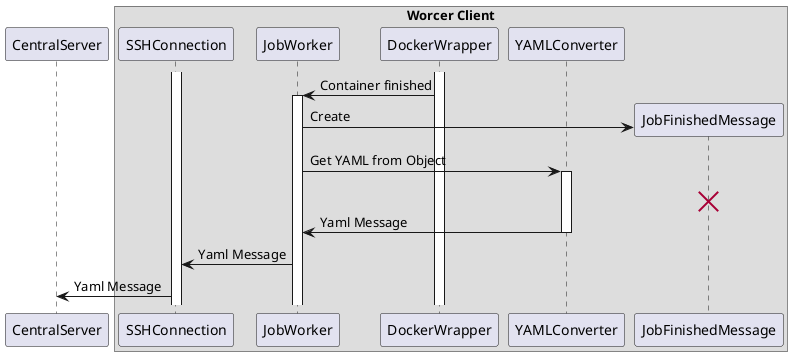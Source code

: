 @startuml

participant CentralServer

box Worcer Client
    participant SSHConnection
    participant JobWorker
    participant DockerWrapper
    participant YAMLConverter
    participant JobFinishedMessage
end box

activate SSHConnection

activate DockerWrapper
DockerWrapper -> JobWorker ++: Container finished
JobWorker -> JobFinishedMessage **: Create
JobWorker -> YAMLConverter ++: Get YAML from Object
destroy JobFinishedMessage
JobWorker <- YAMLConverter --: Yaml Message
SSHConnection <- JobWorker : Yaml Message
CentralServer <- SSHConnection : Yaml Message

@enduml
